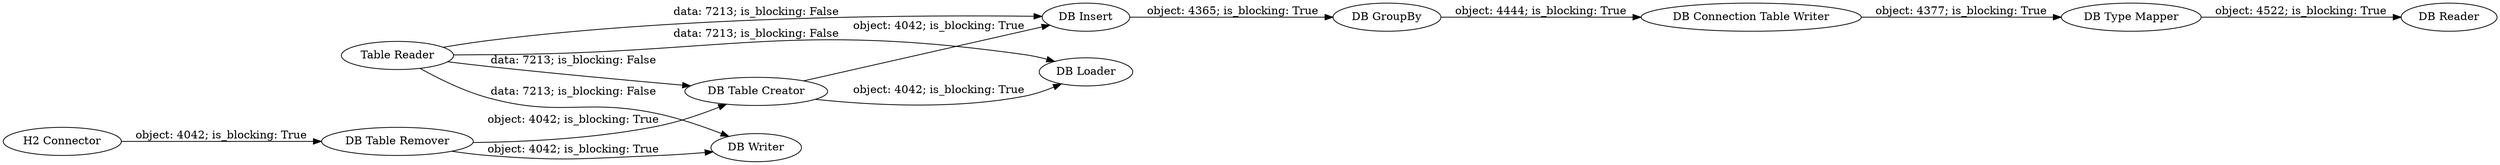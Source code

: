digraph {
	"-1593146463109203017_108" [label="DB Loader"]
	"-1593146463109203017_100" [label="DB GroupBy"]
	"-1593146463109203017_77" [label="H2 Connector"]
	"-1593146463109203017_106" [label="Table Reader"]
	"-1593146463109203017_94" [label="DB Insert"]
	"-1593146463109203017_91" [label="DB Table Remover"]
	"-1593146463109203017_102" [label="DB Writer"]
	"-1593146463109203017_107" [label="DB Table Creator"]
	"-1593146463109203017_101" [label="DB Reader"]
	"-1593146463109203017_93" [label="DB Connection Table Writer"]
	"-1593146463109203017_95" [label="DB Type Mapper"]
	"-1593146463109203017_77" -> "-1593146463109203017_91" [label="object: 4042; is_blocking: True"]
	"-1593146463109203017_107" -> "-1593146463109203017_108" [label="object: 4042; is_blocking: True"]
	"-1593146463109203017_106" -> "-1593146463109203017_108" [label="data: 7213; is_blocking: False"]
	"-1593146463109203017_93" -> "-1593146463109203017_95" [label="object: 4377; is_blocking: True"]
	"-1593146463109203017_91" -> "-1593146463109203017_107" [label="object: 4042; is_blocking: True"]
	"-1593146463109203017_94" -> "-1593146463109203017_100" [label="object: 4365; is_blocking: True"]
	"-1593146463109203017_95" -> "-1593146463109203017_101" [label="object: 4522; is_blocking: True"]
	"-1593146463109203017_106" -> "-1593146463109203017_107" [label="data: 7213; is_blocking: False"]
	"-1593146463109203017_100" -> "-1593146463109203017_93" [label="object: 4444; is_blocking: True"]
	"-1593146463109203017_107" -> "-1593146463109203017_94" [label="object: 4042; is_blocking: True"]
	"-1593146463109203017_106" -> "-1593146463109203017_102" [label="data: 7213; is_blocking: False"]
	"-1593146463109203017_106" -> "-1593146463109203017_94" [label="data: 7213; is_blocking: False"]
	"-1593146463109203017_91" -> "-1593146463109203017_102" [label="object: 4042; is_blocking: True"]
	rankdir=LR
}
